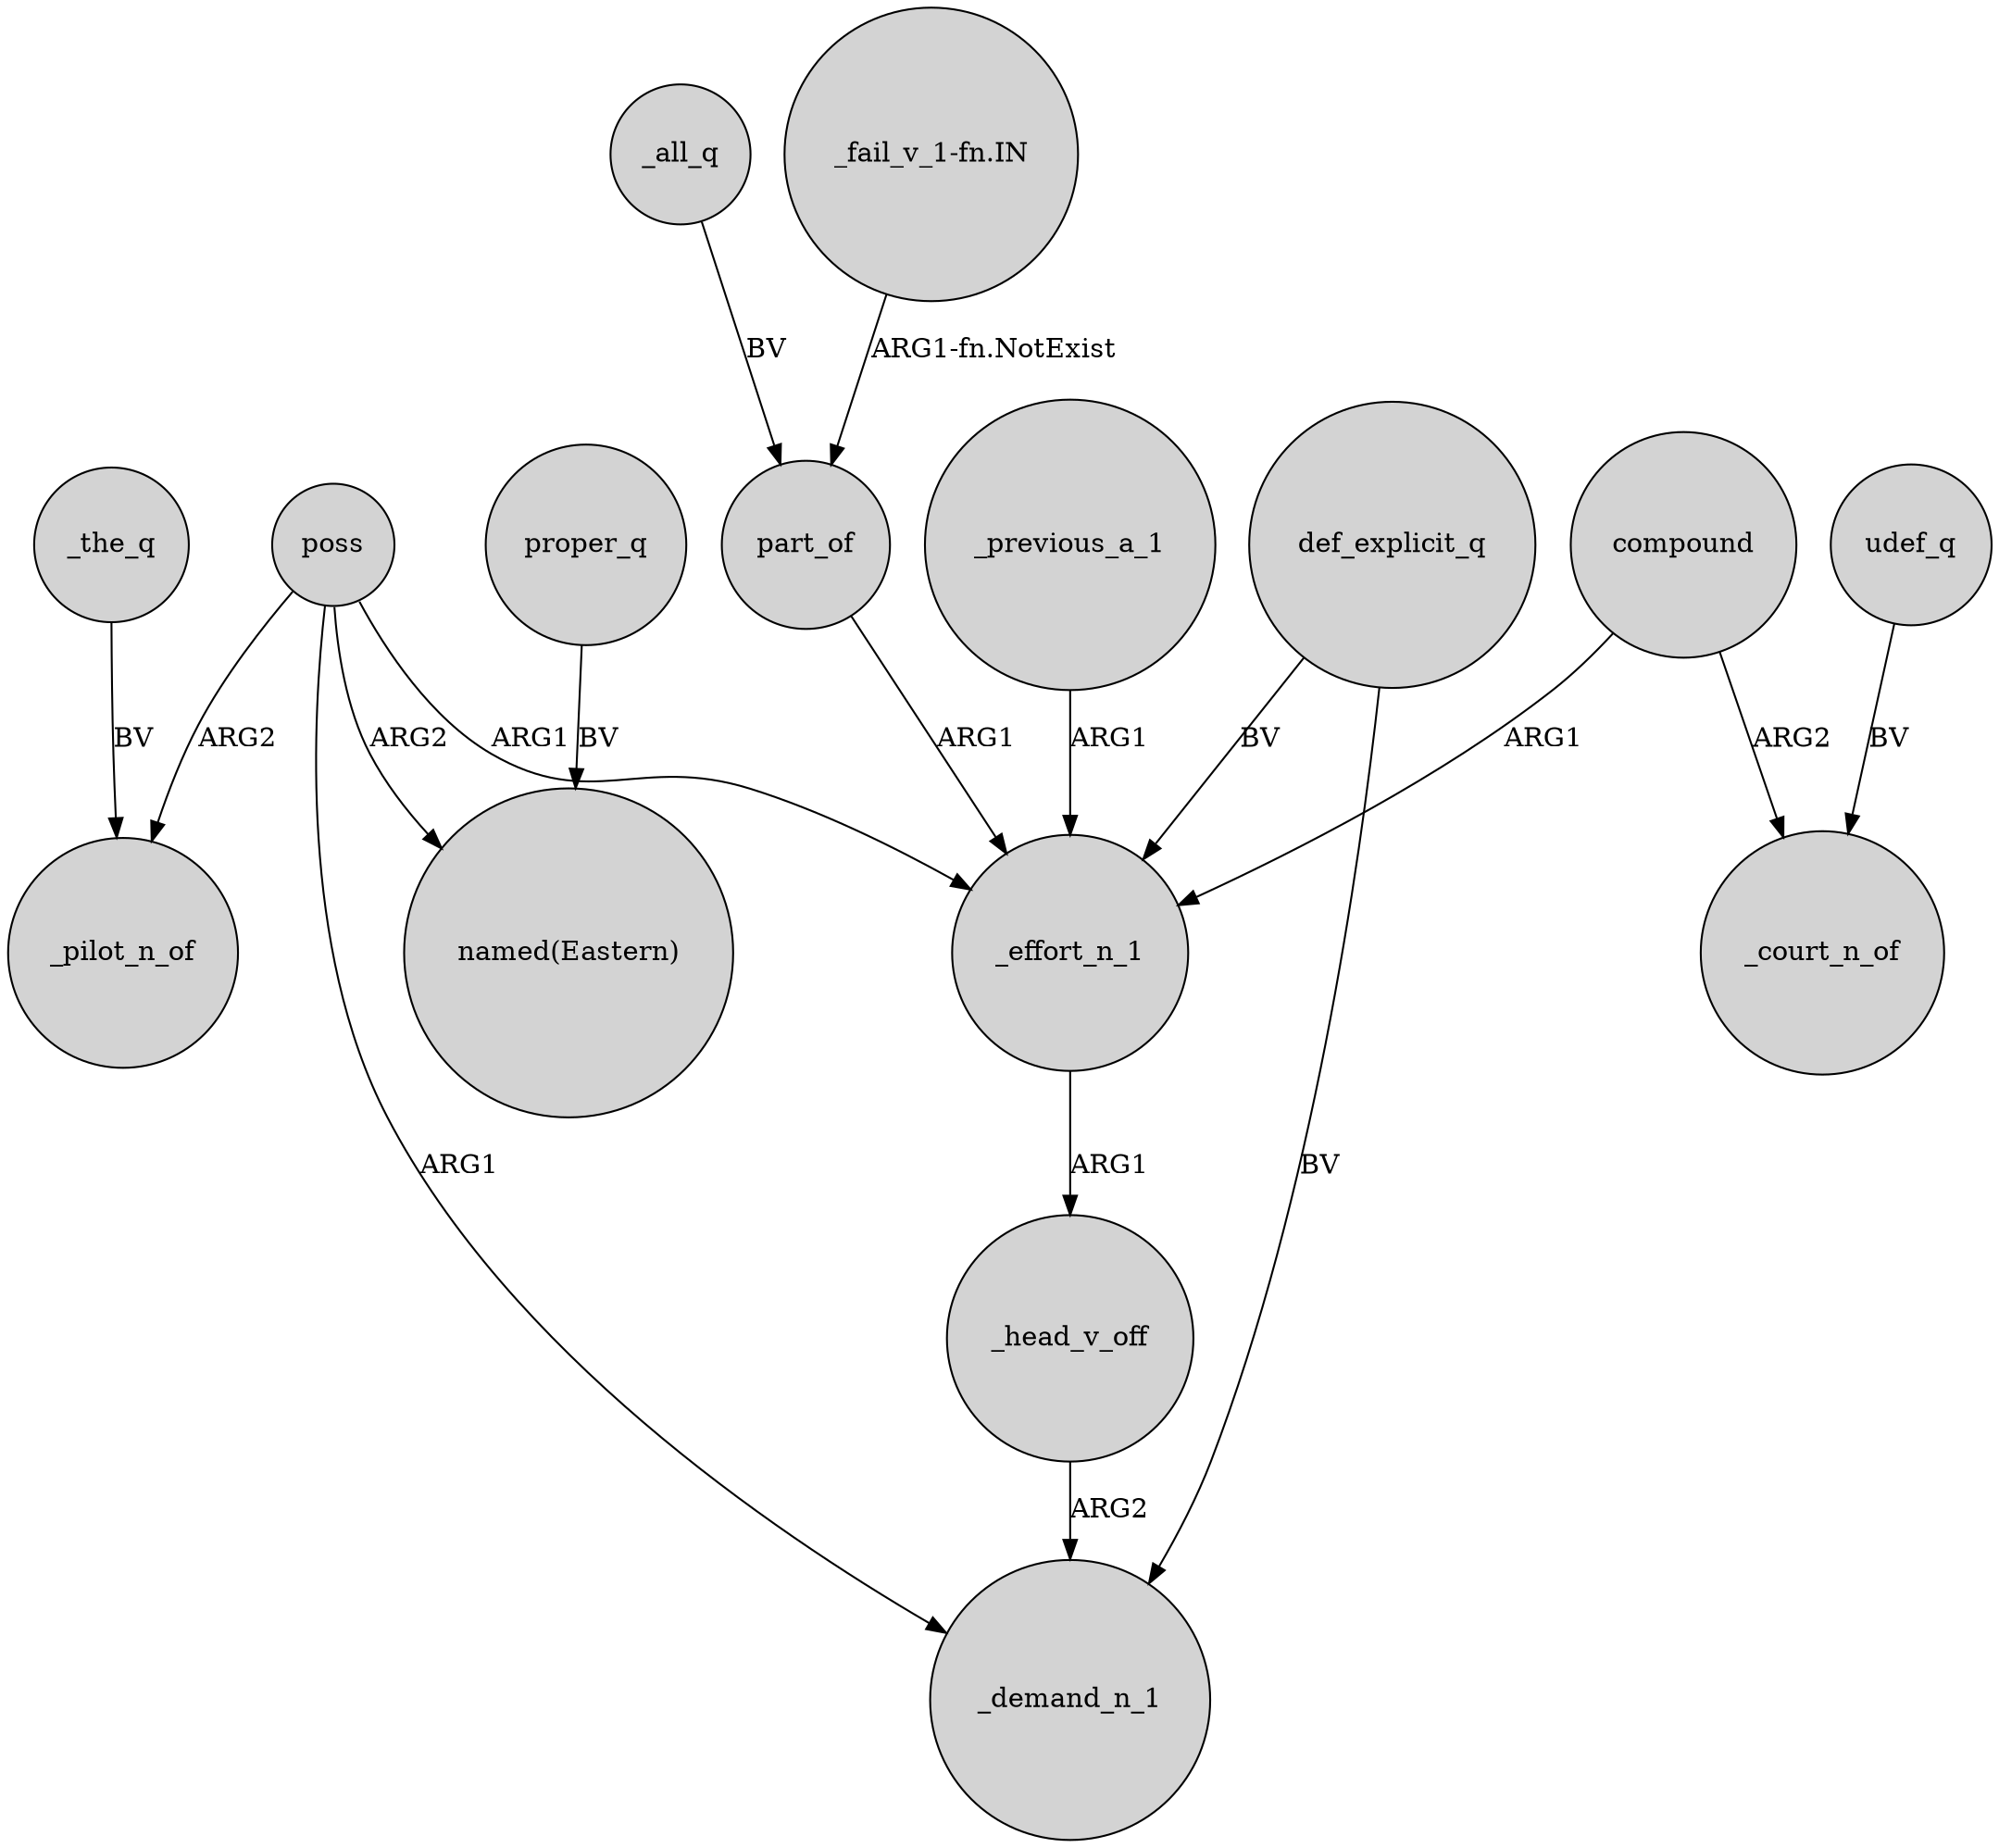 digraph {
	node [shape=circle style=filled]
	_the_q -> _pilot_n_of [label=BV]
	compound -> _effort_n_1 [label=ARG1]
	_effort_n_1 -> _head_v_off [label=ARG1]
	poss -> _pilot_n_of [label=ARG2]
	_head_v_off -> _demand_n_1 [label=ARG2]
	poss -> "named(Eastern)" [label=ARG2]
	part_of -> _effort_n_1 [label=ARG1]
	_all_q -> part_of [label=BV]
	poss -> _demand_n_1 [label=ARG1]
	compound -> _court_n_of [label=ARG2]
	_previous_a_1 -> _effort_n_1 [label=ARG1]
	"_fail_v_1-fn.IN" -> part_of [label="ARG1-fn.NotExist"]
	proper_q -> "named(Eastern)" [label=BV]
	def_explicit_q -> _demand_n_1 [label=BV]
	def_explicit_q -> _effort_n_1 [label=BV]
	udef_q -> _court_n_of [label=BV]
	poss -> _effort_n_1 [label=ARG1]
}
